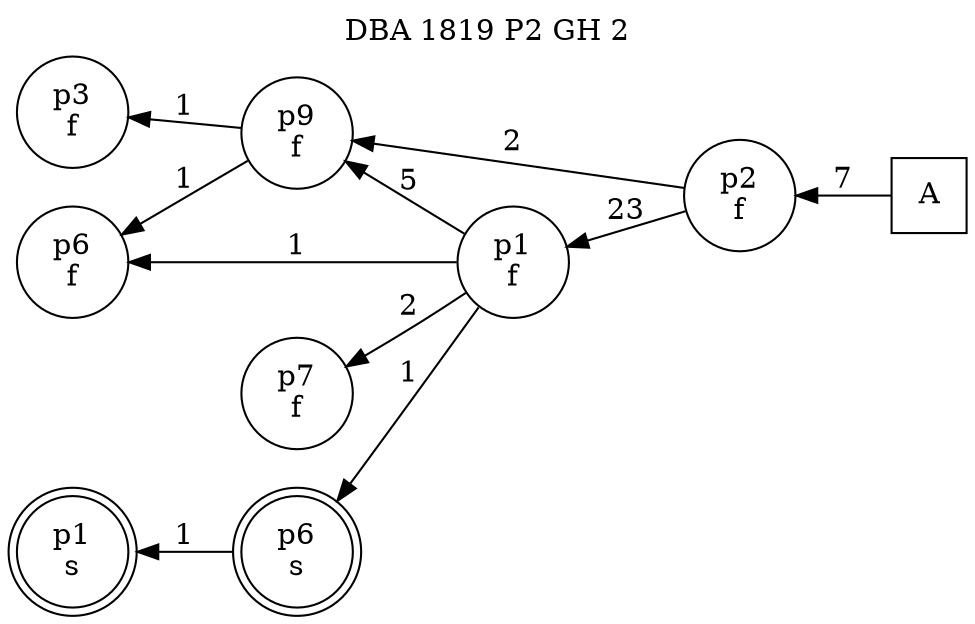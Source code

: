 digraph DBA_1819_P2_GH_2_LOW {
labelloc="tl"
label= " DBA 1819 P2 GH 2 "
rankdir="RL";
graph [ size=" 10 , 10 !"]

"A" [shape="square" label="A"]
"p2_f" [shape="circle" label="p2
f"]
"p1_f" [shape="circle" label="p1
f"]
"p9_f" [shape="circle" label="p9
f"]
"p3_f" [shape="circle" label="p3
f"]
"p7_f" [shape="circle" label="p7
f"]
"p6_f" [shape="circle" label="p6
f"]
"p6_s" [shape="doublecircle" label="p6
s"]
"p1_s" [shape="doublecircle" label="p1
s"]
"A" -> "p2_f" [ label=7]
"p2_f" -> "p1_f" [ label=23]
"p2_f" -> "p9_f" [ label=2]
"p1_f" -> "p9_f" [ label=5]
"p1_f" -> "p7_f" [ label=2]
"p1_f" -> "p6_f" [ label=1]
"p1_f" -> "p6_s" [ label=1]
"p9_f" -> "p3_f" [ label=1]
"p9_f" -> "p6_f" [ label=1]
"p6_s" -> "p1_s" [ label=1]
}
